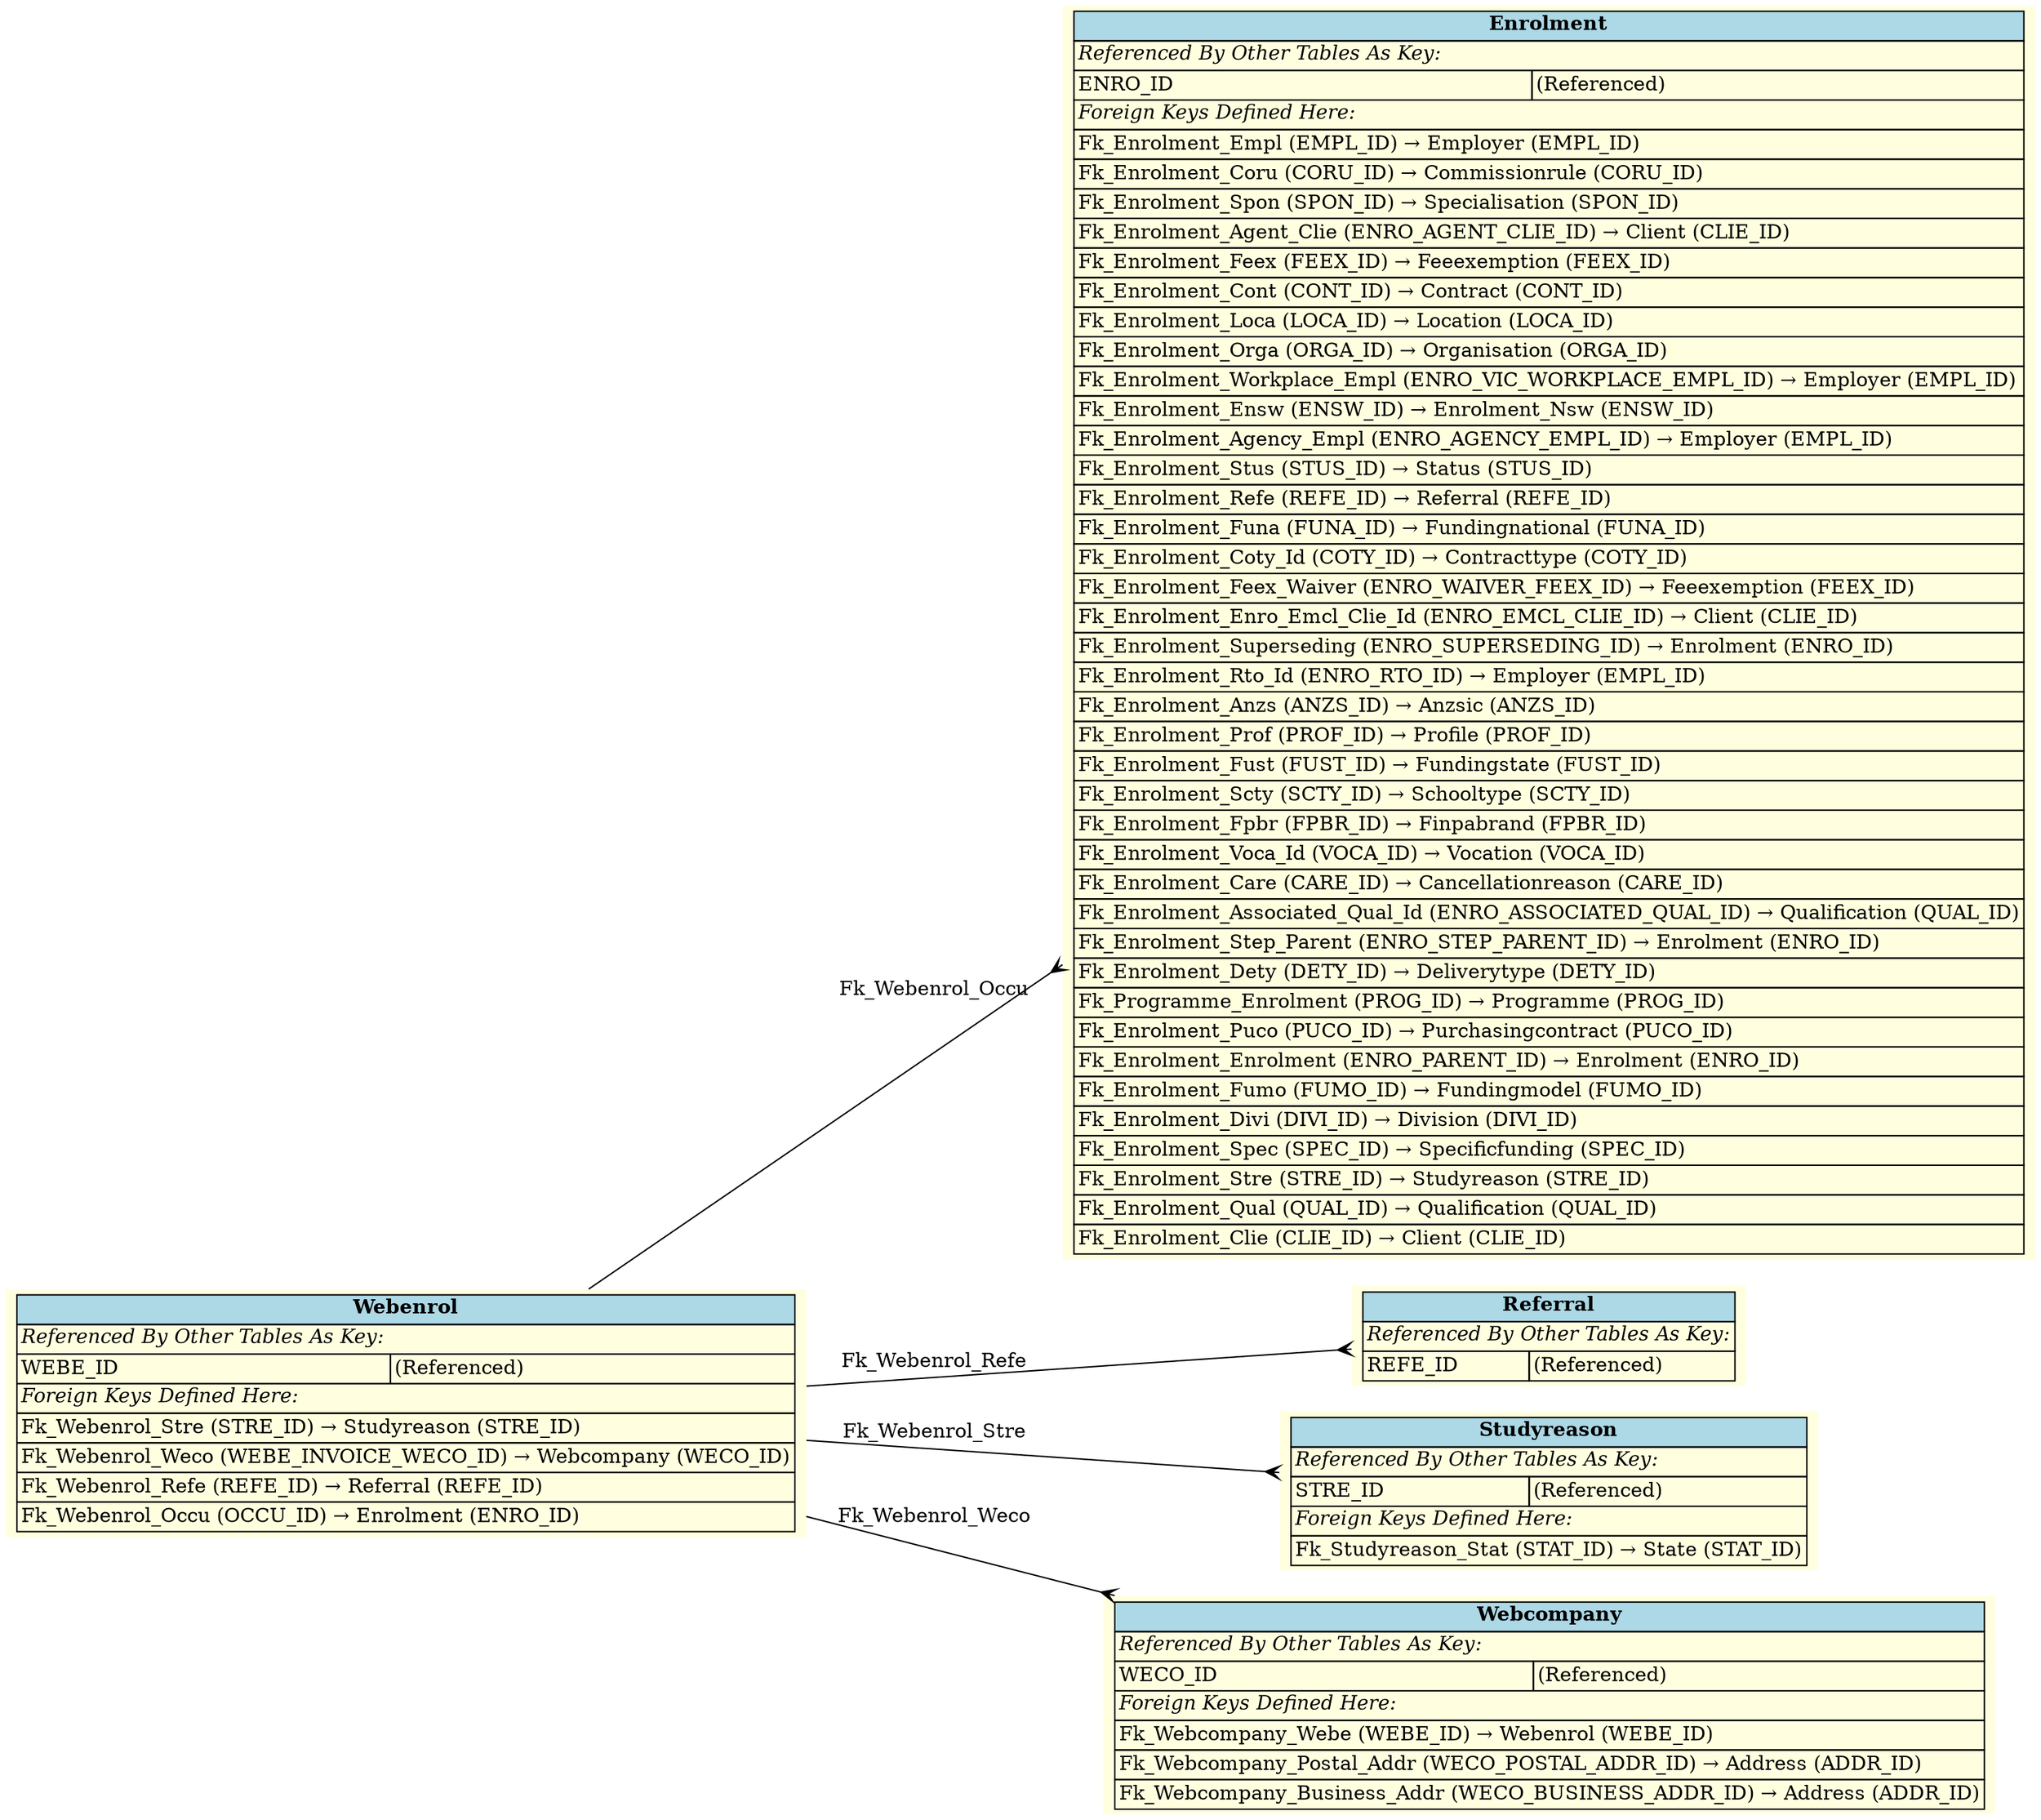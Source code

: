 digraph ERD {
  rankdir=LR;
  node [shape=plaintext, style=filled, fillcolor=lightyellow];
  edge [arrowhead=crow, arrowtail=none, dir=both, labelfontsize=10];

  "Webenrol" [
    label=<
    <TABLE BORDER="0" CELLBORDER="1" CELLSPACING="0" BGCOLOR="lightyellow">
      <TR><TD COLSPAN="2" BGCOLOR="lightblue"><B>Webenrol</B></TD></TR>
      <TR><TD COLSPAN="2" ALIGN="LEFT"><I>Referenced By Other Tables As Key:</I></TD></TR>
      <TR><TD ALIGN="LEFT">WEBE_ID</TD><TD ALIGN="LEFT">(Referenced)</TD></TR>
      <TR><TD COLSPAN="2" ALIGN="LEFT"><I>Foreign Keys Defined Here:</I></TD></TR>
      <TR><TD ALIGN="LEFT" COLSPAN="2">Fk_Webenrol_Stre (STRE_ID) &rarr; Studyreason (STRE_ID)</TD></TR>
      <TR><TD ALIGN="LEFT" COLSPAN="2">Fk_Webenrol_Weco (WEBE_INVOICE_WECO_ID) &rarr; Webcompany (WECO_ID)</TD></TR>
      <TR><TD ALIGN="LEFT" COLSPAN="2">Fk_Webenrol_Refe (REFE_ID) &rarr; Referral (REFE_ID)</TD></TR>
      <TR><TD ALIGN="LEFT" COLSPAN="2">Fk_Webenrol_Occu (OCCU_ID) &rarr; Enrolment (ENRO_ID)</TD></TR>
    </TABLE>
    >
  ];

  "Enrolment" [
    label=<
    <TABLE BORDER="0" CELLBORDER="1" CELLSPACING="0" BGCOLOR="lightyellow">
      <TR><TD COLSPAN="2" BGCOLOR="lightblue"><B>Enrolment</B></TD></TR>
      <TR><TD COLSPAN="2" ALIGN="LEFT"><I>Referenced By Other Tables As Key:</I></TD></TR>
      <TR><TD ALIGN="LEFT">ENRO_ID</TD><TD ALIGN="LEFT">(Referenced)</TD></TR>
      <TR><TD COLSPAN="2" ALIGN="LEFT"><I>Foreign Keys Defined Here:</I></TD></TR>
      <TR><TD ALIGN="LEFT" COLSPAN="2">Fk_Enrolment_Empl (EMPL_ID) &rarr; Employer (EMPL_ID)</TD></TR>
      <TR><TD ALIGN="LEFT" COLSPAN="2">Fk_Enrolment_Coru (CORU_ID) &rarr; Commissionrule (CORU_ID)</TD></TR>
      <TR><TD ALIGN="LEFT" COLSPAN="2">Fk_Enrolment_Spon (SPON_ID) &rarr; Specialisation (SPON_ID)</TD></TR>
      <TR><TD ALIGN="LEFT" COLSPAN="2">Fk_Enrolment_Agent_Clie (ENRO_AGENT_CLIE_ID) &rarr; Client (CLIE_ID)</TD></TR>
      <TR><TD ALIGN="LEFT" COLSPAN="2">Fk_Enrolment_Feex (FEEX_ID) &rarr; Feeexemption (FEEX_ID)</TD></TR>
      <TR><TD ALIGN="LEFT" COLSPAN="2">Fk_Enrolment_Cont (CONT_ID) &rarr; Contract (CONT_ID)</TD></TR>
      <TR><TD ALIGN="LEFT" COLSPAN="2">Fk_Enrolment_Loca (LOCA_ID) &rarr; Location (LOCA_ID)</TD></TR>
      <TR><TD ALIGN="LEFT" COLSPAN="2">Fk_Enrolment_Orga (ORGA_ID) &rarr; Organisation (ORGA_ID)</TD></TR>
      <TR><TD ALIGN="LEFT" COLSPAN="2">Fk_Enrolment_Workplace_Empl (ENRO_VIC_WORKPLACE_EMPL_ID) &rarr; Employer (EMPL_ID)</TD></TR>
      <TR><TD ALIGN="LEFT" COLSPAN="2">Fk_Enrolment_Ensw (ENSW_ID) &rarr; Enrolment_Nsw (ENSW_ID)</TD></TR>
      <TR><TD ALIGN="LEFT" COLSPAN="2">Fk_Enrolment_Agency_Empl (ENRO_AGENCY_EMPL_ID) &rarr; Employer (EMPL_ID)</TD></TR>
      <TR><TD ALIGN="LEFT" COLSPAN="2">Fk_Enrolment_Stus (STUS_ID) &rarr; Status (STUS_ID)</TD></TR>
      <TR><TD ALIGN="LEFT" COLSPAN="2">Fk_Enrolment_Refe (REFE_ID) &rarr; Referral (REFE_ID)</TD></TR>
      <TR><TD ALIGN="LEFT" COLSPAN="2">Fk_Enrolment_Funa (FUNA_ID) &rarr; Fundingnational (FUNA_ID)</TD></TR>
      <TR><TD ALIGN="LEFT" COLSPAN="2">Fk_Enrolment_Coty_Id (COTY_ID) &rarr; Contracttype (COTY_ID)</TD></TR>
      <TR><TD ALIGN="LEFT" COLSPAN="2">Fk_Enrolment_Feex_Waiver (ENRO_WAIVER_FEEX_ID) &rarr; Feeexemption (FEEX_ID)</TD></TR>
      <TR><TD ALIGN="LEFT" COLSPAN="2">Fk_Enrolment_Enro_Emcl_Clie_Id (ENRO_EMCL_CLIE_ID) &rarr; Client (CLIE_ID)</TD></TR>
      <TR><TD ALIGN="LEFT" COLSPAN="2">Fk_Enrolment_Superseding (ENRO_SUPERSEDING_ID) &rarr; Enrolment (ENRO_ID)</TD></TR>
      <TR><TD ALIGN="LEFT" COLSPAN="2">Fk_Enrolment_Rto_Id (ENRO_RTO_ID) &rarr; Employer (EMPL_ID)</TD></TR>
      <TR><TD ALIGN="LEFT" COLSPAN="2">Fk_Enrolment_Anzs (ANZS_ID) &rarr; Anzsic (ANZS_ID)</TD></TR>
      <TR><TD ALIGN="LEFT" COLSPAN="2">Fk_Enrolment_Prof (PROF_ID) &rarr; Profile (PROF_ID)</TD></TR>
      <TR><TD ALIGN="LEFT" COLSPAN="2">Fk_Enrolment_Fust (FUST_ID) &rarr; Fundingstate (FUST_ID)</TD></TR>
      <TR><TD ALIGN="LEFT" COLSPAN="2">Fk_Enrolment_Scty (SCTY_ID) &rarr; Schooltype (SCTY_ID)</TD></TR>
      <TR><TD ALIGN="LEFT" COLSPAN="2">Fk_Enrolment_Fpbr (FPBR_ID) &rarr; Finpabrand (FPBR_ID)</TD></TR>
      <TR><TD ALIGN="LEFT" COLSPAN="2">Fk_Enrolment_Voca_Id (VOCA_ID) &rarr; Vocation (VOCA_ID)</TD></TR>
      <TR><TD ALIGN="LEFT" COLSPAN="2">Fk_Enrolment_Care (CARE_ID) &rarr; Cancellationreason (CARE_ID)</TD></TR>
      <TR><TD ALIGN="LEFT" COLSPAN="2">Fk_Enrolment_Associated_Qual_Id (ENRO_ASSOCIATED_QUAL_ID) &rarr; Qualification (QUAL_ID)</TD></TR>
      <TR><TD ALIGN="LEFT" COLSPAN="2">Fk_Enrolment_Step_Parent (ENRO_STEP_PARENT_ID) &rarr; Enrolment (ENRO_ID)</TD></TR>
      <TR><TD ALIGN="LEFT" COLSPAN="2">Fk_Enrolment_Dety (DETY_ID) &rarr; Deliverytype (DETY_ID)</TD></TR>
      <TR><TD ALIGN="LEFT" COLSPAN="2">Fk_Programme_Enrolment (PROG_ID) &rarr; Programme (PROG_ID)</TD></TR>
      <TR><TD ALIGN="LEFT" COLSPAN="2">Fk_Enrolment_Puco (PUCO_ID) &rarr; Purchasingcontract (PUCO_ID)</TD></TR>
      <TR><TD ALIGN="LEFT" COLSPAN="2">Fk_Enrolment_Enrolment (ENRO_PARENT_ID) &rarr; Enrolment (ENRO_ID)</TD></TR>
      <TR><TD ALIGN="LEFT" COLSPAN="2">Fk_Enrolment_Fumo (FUMO_ID) &rarr; Fundingmodel (FUMO_ID)</TD></TR>
      <TR><TD ALIGN="LEFT" COLSPAN="2">Fk_Enrolment_Divi (DIVI_ID) &rarr; Division (DIVI_ID)</TD></TR>
      <TR><TD ALIGN="LEFT" COLSPAN="2">Fk_Enrolment_Spec (SPEC_ID) &rarr; Specificfunding (SPEC_ID)</TD></TR>
      <TR><TD ALIGN="LEFT" COLSPAN="2">Fk_Enrolment_Stre (STRE_ID) &rarr; Studyreason (STRE_ID)</TD></TR>
      <TR><TD ALIGN="LEFT" COLSPAN="2">Fk_Enrolment_Qual (QUAL_ID) &rarr; Qualification (QUAL_ID)</TD></TR>
      <TR><TD ALIGN="LEFT" COLSPAN="2">Fk_Enrolment_Clie (CLIE_ID) &rarr; Client (CLIE_ID)</TD></TR>
    </TABLE>
    >
  ];

  "Referral" [
    label=<
    <TABLE BORDER="0" CELLBORDER="1" CELLSPACING="0" BGCOLOR="lightyellow">
      <TR><TD COLSPAN="2" BGCOLOR="lightblue"><B>Referral</B></TD></TR>
      <TR><TD COLSPAN="2" ALIGN="LEFT"><I>Referenced By Other Tables As Key:</I></TD></TR>
      <TR><TD ALIGN="LEFT">REFE_ID</TD><TD ALIGN="LEFT">(Referenced)</TD></TR>
    </TABLE>
    >
  ];

  "Studyreason" [
    label=<
    <TABLE BORDER="0" CELLBORDER="1" CELLSPACING="0" BGCOLOR="lightyellow">
      <TR><TD COLSPAN="2" BGCOLOR="lightblue"><B>Studyreason</B></TD></TR>
      <TR><TD COLSPAN="2" ALIGN="LEFT"><I>Referenced By Other Tables As Key:</I></TD></TR>
      <TR><TD ALIGN="LEFT">STRE_ID</TD><TD ALIGN="LEFT">(Referenced)</TD></TR>
      <TR><TD COLSPAN="2" ALIGN="LEFT"><I>Foreign Keys Defined Here:</I></TD></TR>
      <TR><TD ALIGN="LEFT" COLSPAN="2">Fk_Studyreason_Stat (STAT_ID) &rarr; State (STAT_ID)</TD></TR>
    </TABLE>
    >
  ];

  "Webcompany" [
    label=<
    <TABLE BORDER="0" CELLBORDER="1" CELLSPACING="0" BGCOLOR="lightyellow">
      <TR><TD COLSPAN="2" BGCOLOR="lightblue"><B>Webcompany</B></TD></TR>
      <TR><TD COLSPAN="2" ALIGN="LEFT"><I>Referenced By Other Tables As Key:</I></TD></TR>
      <TR><TD ALIGN="LEFT">WECO_ID</TD><TD ALIGN="LEFT">(Referenced)</TD></TR>
      <TR><TD COLSPAN="2" ALIGN="LEFT"><I>Foreign Keys Defined Here:</I></TD></TR>
      <TR><TD ALIGN="LEFT" COLSPAN="2">Fk_Webcompany_Webe (WEBE_ID) &rarr; Webenrol (WEBE_ID)</TD></TR>
      <TR><TD ALIGN="LEFT" COLSPAN="2">Fk_Webcompany_Postal_Addr (WECO_POSTAL_ADDR_ID) &rarr; Address (ADDR_ID)</TD></TR>
      <TR><TD ALIGN="LEFT" COLSPAN="2">Fk_Webcompany_Business_Addr (WECO_BUSINESS_ADDR_ID) &rarr; Address (ADDR_ID)</TD></TR>
    </TABLE>
    >
  ];

  "Webenrol" -> "Enrolment" [label=" Fk_Webenrol_Occu "];
  "Webenrol" -> "Referral" [label=" Fk_Webenrol_Refe "];
  "Webenrol" -> "Studyreason" [label=" Fk_Webenrol_Stre "];
  "Webenrol" -> "Webcompany" [label=" Fk_Webenrol_Weco "];
}
